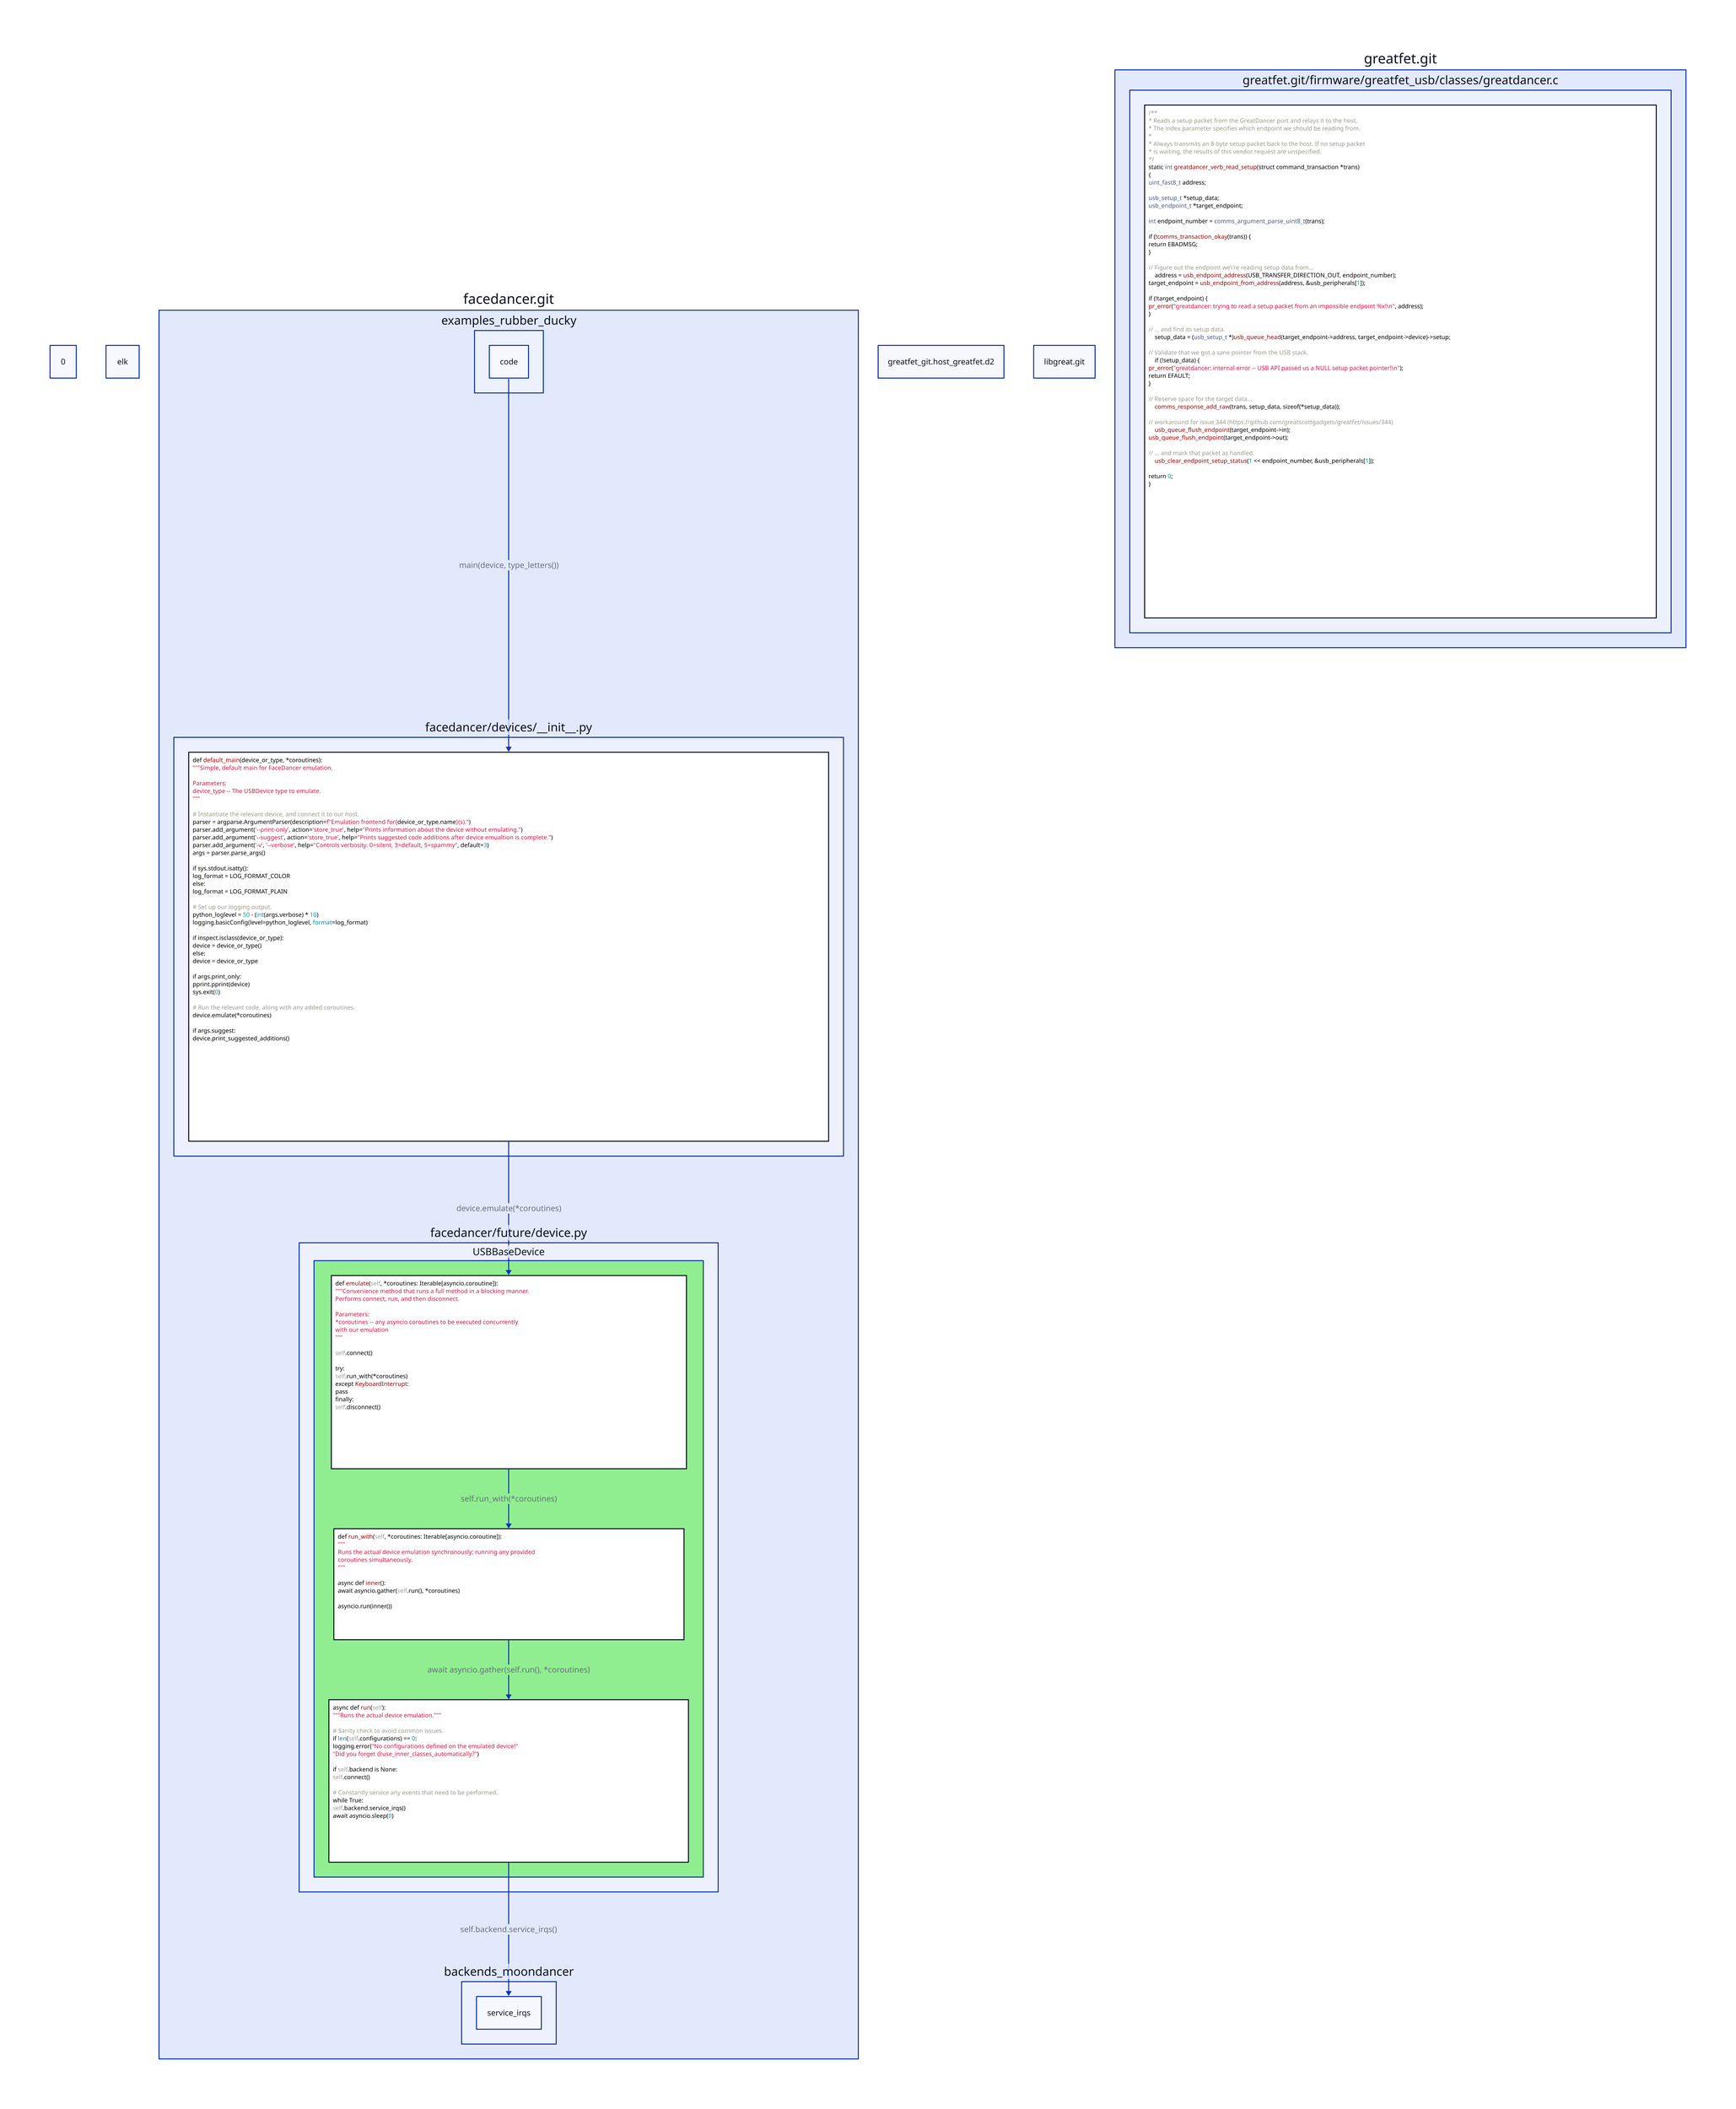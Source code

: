 $theme: 0
$layout: elk


facedancer_git: facedancer.git

# - examples/ -----------------------------------------------------------------
$include: facedancer_git.examples_rubber_ducky.d2

facedancer_git.examples_rubber_ducky.code -> facedancer_git.devices_init.default_main: main(device, type_letters())


# - facedancer/devices/ -------------------------------------------------------

facedancer_git.devices_init: facedancer/devices/__init__.py
facedancer_git.devices_init: {
    default_main: |python
        def default_main(device_or_type, *coroutines):
            """ Simple, default main for FaceDancer emulation.

            Parameters:
                device_type -- The USBDevice type to emulate.
            """

            # Instantiate the relevant device, and connect it to our host.
            parser = argparse.ArgumentParser(description=f"Emulation frontend for {device_or_type.name}(s).")
            parser.add_argument('--print-only', action='store_true', help="Prints information about the device without emulating.")
            parser.add_argument('--suggest', action='store_true', help="Prints suggested code additions after device emualtion is complete.")
            parser.add_argument('-v', '--verbose', help="Controls verbosity. 0=silent, 3=default, 5=spammy", default=3)
            args = parser.parse_args()

            if sys.stdout.isatty():
                log_format = LOG_FORMAT_COLOR
            else:
                log_format = LOG_FORMAT_PLAIN

            # Set up our logging output.
            python_loglevel = 50 - (int(args.verbose) * 10)
            logging.basicConfig(level=python_loglevel, format=log_format)

            if inspect.isclass(device_or_type):
                device = device_or_type()
            else:
                device = device_or_type

            if args.print_only:
                pprint.pprint(device)
                sys.exit(0)

            # Run the relevant code, along with any added coroutines.
            device.emulate(*coroutines)

            if args.suggest:
                device.print_suggested_additions()
    |
}

facedancer_git.devices_init.default_main -> facedancer_git.future_device.USBBaseDevice.emulate: device.emulate(*coroutines)

# - facedancer/future/ --------------------------------------------------------

facedancer_git.future_device: facedancer/future/device.py
facedancer_git.future_device.USBBaseDevice: {
    style: {
        fill: lightgreen
    }
    emulate: |python
        def emulate(self, *coroutines: Iterable[asyncio.coroutine]):
            """ Convenience method that runs a full method in a blocking manner.
            Performs connect, run, and then disconnect.

            Parameters:
                *coroutines -- any asyncio coroutines to be executed concurrently
                               with our emulation
            """

            self.connect()

            try:
                self.run_with(*coroutines)
            except KeyboardInterrupt:
                pass
            finally:
                self.disconnect()

    |
    run_with: |python
        def run_with(self, *coroutines: Iterable[asyncio.coroutine]):
            """
            Runs the actual device emulation synchronously; running any provided
            coroutines simultaneously.
            """

            async def inner():
                await asyncio.gather(self.run(), *coroutines)

            asyncio.run(inner())
    |
    run: |python
        async def run(self):
            """ Runs the actual device emulation. """

            # Sanity check to avoid common issues.
            if len(self.configurations) == 0:
                logging.error("No configurations defined on the emulated device! "
                        "Did you forget @use_inner_classes_automatically?")

            if self.backend is None:
                self.connect()

            # Constantly service any events that need to be performed.
            while True:
                self.backend.service_irqs()
                await asyncio.sleep(0)
    |

    emulate -> run_with: self.run_with(*coroutines)
    run_with -> run: await asyncio.gather(self.run(), *coroutines)
}

facedancer_git.future_device.USBBaseDevice.run -> facedancer_git.backends_moondancer.service_irqs: self.backend.service_irqs()



# - facedancer/backends/ ------------------------------------------------------

$include: facedancer_git.backends_moondancer.d2


# - libgreat.git/host/pygreat/board.py -------------------------------

libgreat_git: libgreat.git

$include: libreat_git.pygreat.d2


# - greatfet.git/host/greatfet/greatfet.py ------------------------------------

greatfet_git: greatfet.git

$include: greatfet_git.host_greatfet.d2



# - greatfet.git/firmware/greatfet_usb/classes/greatdancer.c ------------------

greatfet_git.firmware_greatfet_usb_classes_greatdancer: greatfet.git/firmware/greatfet_usb/classes/greatdancer.c
greatfet_git.firmware_greatfet_usb_classes_greatdancer: {
    read_setup: |c
        /**
         * Reads a setup packet from the GreatDancer port and relays it to the host.
         * The index parameter specifies which endpoint we should be reading from.
         *
         * Always transmits an 8-byte setup packet back to the host. If no setup packet
         * is waiting, the results of this vendor request are unspecified.
         */
        static int greatdancer_verb_read_setup(struct command_transaction *trans)
        {
            uint_fast8_t address;

            usb_setup_t *setup_data;
            usb_endpoint_t *target_endpoint;

            int endpoint_number = comms_argument_parse_uint8_t(trans);

            if (!comms_transaction_okay(trans)) {
                return EBADMSG;
            }

            // Figure out the endpoint we\'re reading setup data from...
            address = usb_endpoint_address(USB_TRANSFER_DIRECTION_OUT, endpoint_number);
            target_endpoint = usb_endpoint_from_address(address, &usb_peripherals[1]);

            if (!target_endpoint) {
                pr_error("greatdancer: trying to read a setup packet from an impossible endpoint %x!\n", address);
            }

            // ... and find its setup data.
            setup_data = (usb_setup_t *)usb_queue_head(target_endpoint->address, target_endpoint->device)->setup;

            // Validate that we got a sane pointer from the USB stack.
            if (!setup_data) {
                pr_error("greatdancer: internal error -- USB API passed us a NULL setup packet pointer!\n");
                return EFAULT;
            }

            // Reserve space for the target data...
            comms_response_add_raw(trans, setup_data, sizeof(*setup_data));

            // workaround for issue 344 (https://github.com/greatscottgadgets/greatfet/issues/344)
            usb_queue_flush_endpoint(target_endpoint->in);
            usb_queue_flush_endpoint(target_endpoint->out);

            // ... and mark that packet as handled.
            usb_clear_endpoint_setup_status(1 << endpoint_number, &usb_peripherals[1]);

            return 0;
        }
    |
}
